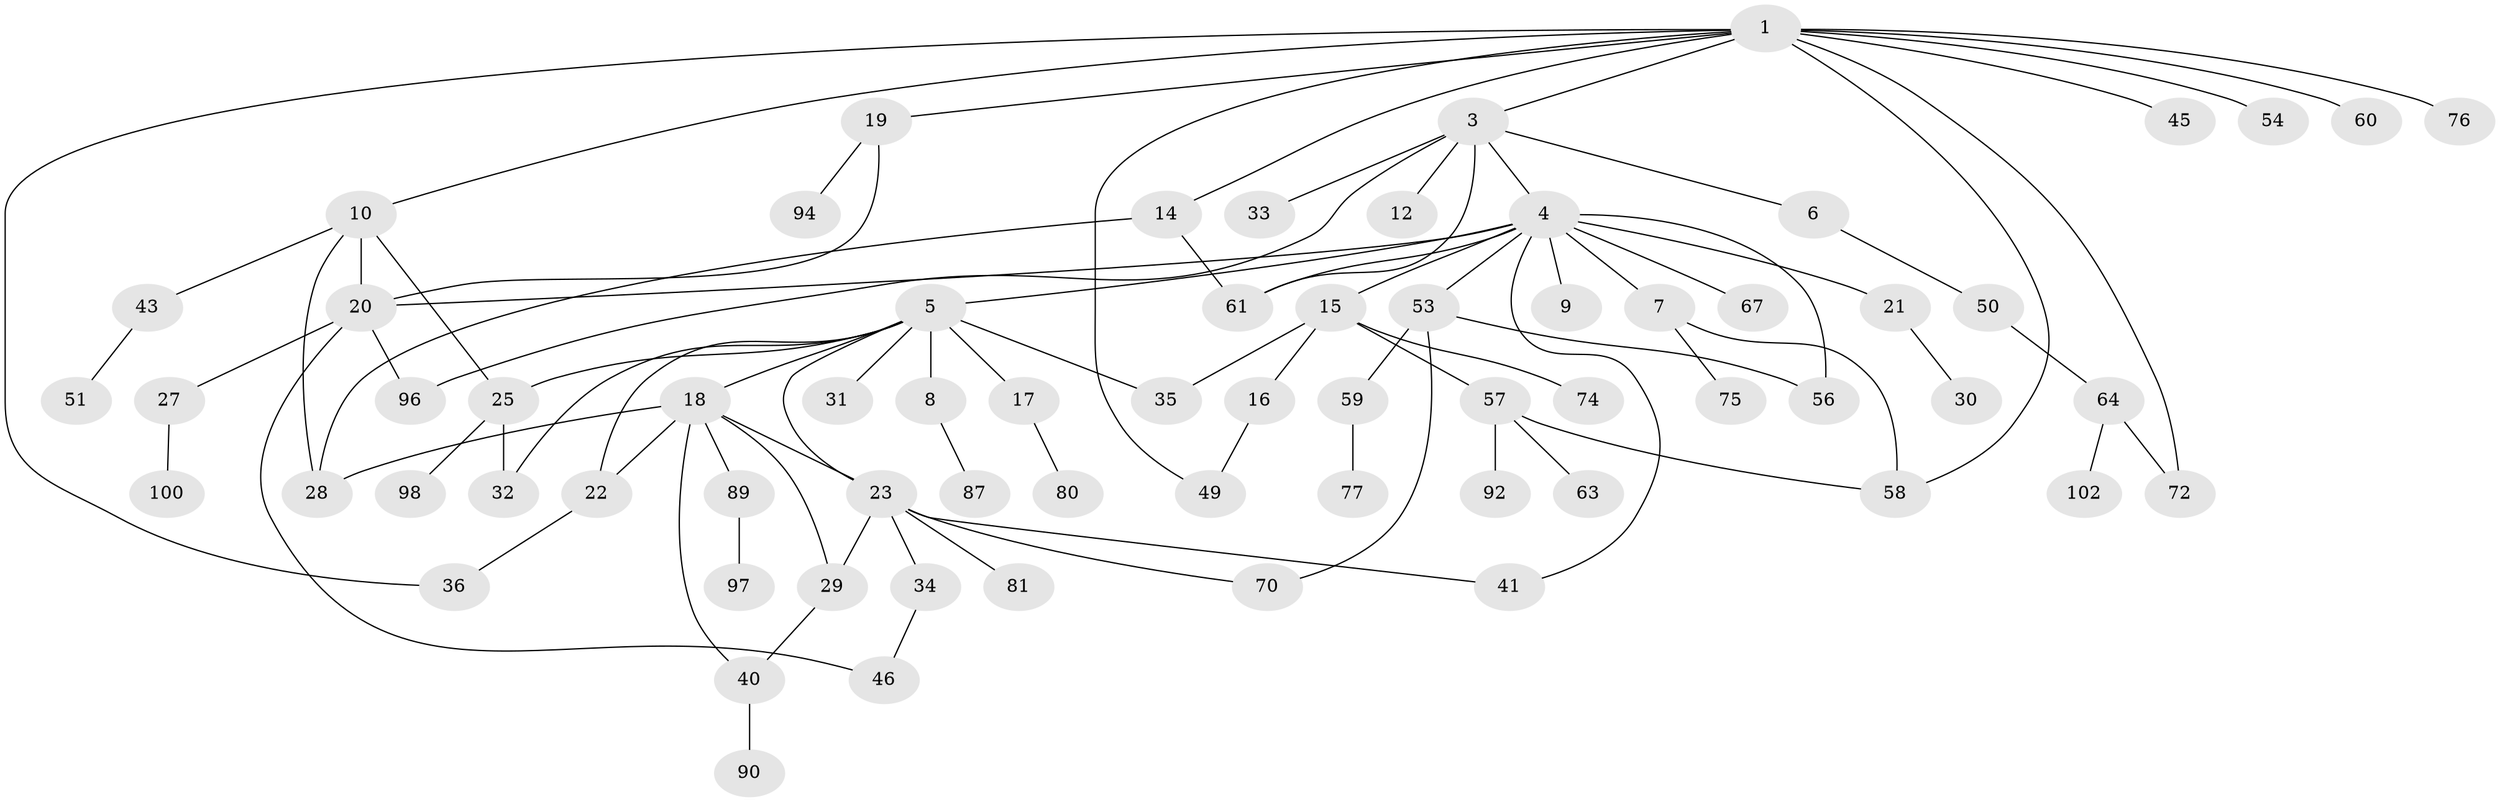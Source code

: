 // original degree distribution, {4: 0.058823529411764705, 10: 0.00980392156862745, 7: 0.00980392156862745, 8: 0.00980392156862745, 6: 0.058823529411764705, 3: 0.14705882352941177, 2: 0.37254901960784315, 1: 0.3137254901960784, 5: 0.0196078431372549}
// Generated by graph-tools (version 1.1) at 2025/41/03/06/25 10:41:28]
// undirected, 68 vertices, 90 edges
graph export_dot {
graph [start="1"]
  node [color=gray90,style=filled];
  1 [super="+2"];
  3 [super="+91"];
  4 [super="+11"];
  5 [super="+13"];
  6 [super="+78"];
  7 [super="+44"];
  8;
  9 [super="+69"];
  10 [super="+73"];
  12;
  14 [super="+79"];
  15 [super="+52"];
  16 [super="+88"];
  17;
  18 [super="+65"];
  19 [super="+55"];
  20 [super="+39"];
  21 [super="+26"];
  22 [super="+99"];
  23 [super="+24"];
  25 [super="+68"];
  27;
  28 [super="+47"];
  29;
  30 [super="+37"];
  31 [super="+93"];
  32;
  33;
  34 [super="+95"];
  35 [super="+38"];
  36 [super="+85"];
  40;
  41 [super="+42"];
  43 [super="+48"];
  45;
  46 [super="+71"];
  49;
  50;
  51;
  53 [super="+86"];
  54 [super="+66"];
  56;
  57 [super="+62"];
  58;
  59;
  60;
  61 [super="+101"];
  63;
  64 [super="+82"];
  67;
  70 [super="+84"];
  72;
  74 [super="+83"];
  75;
  76;
  77;
  80;
  81;
  87;
  89;
  90;
  92;
  94;
  96;
  97;
  98;
  100;
  102;
  1 -- 45;
  1 -- 76;
  1 -- 58;
  1 -- 3;
  1 -- 36;
  1 -- 72;
  1 -- 10;
  1 -- 14;
  1 -- 49;
  1 -- 19;
  1 -- 54;
  1 -- 60;
  3 -- 4;
  3 -- 6;
  3 -- 12;
  3 -- 33;
  3 -- 96;
  3 -- 61;
  4 -- 5;
  4 -- 7;
  4 -- 9;
  4 -- 15;
  4 -- 21;
  4 -- 61;
  4 -- 67;
  4 -- 20;
  4 -- 53;
  4 -- 56;
  4 -- 41;
  5 -- 8;
  5 -- 22;
  5 -- 31;
  5 -- 35;
  5 -- 32;
  5 -- 17;
  5 -- 18;
  5 -- 23;
  5 -- 25;
  6 -- 50;
  7 -- 58;
  7 -- 75;
  8 -- 87;
  10 -- 25;
  10 -- 28;
  10 -- 43;
  10 -- 20;
  14 -- 28;
  14 -- 61;
  15 -- 16;
  15 -- 74;
  15 -- 35;
  15 -- 57;
  16 -- 49;
  17 -- 80;
  18 -- 23;
  18 -- 28;
  18 -- 22;
  18 -- 40;
  18 -- 89;
  18 -- 29;
  19 -- 94;
  19 -- 20;
  20 -- 27;
  20 -- 46;
  20 -- 96;
  21 -- 30;
  22 -- 36;
  23 -- 29;
  23 -- 70;
  23 -- 81;
  23 -- 34;
  23 -- 41;
  25 -- 98;
  25 -- 32;
  27 -- 100;
  29 -- 40;
  34 -- 46;
  40 -- 90;
  43 -- 51;
  50 -- 64;
  53 -- 56;
  53 -- 59;
  53 -- 70;
  57 -- 58;
  57 -- 92;
  57 -- 63;
  59 -- 77;
  64 -- 102;
  64 -- 72;
  89 -- 97;
}
